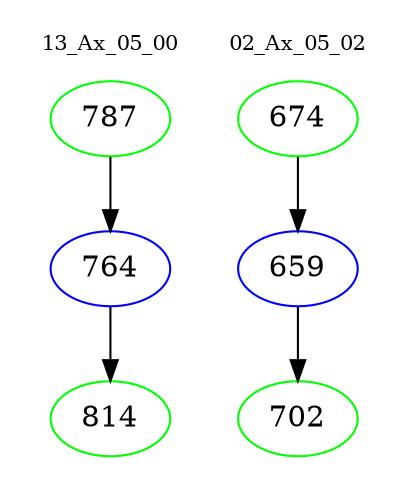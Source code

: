digraph{
subgraph cluster_0 {
color = white
label = "13_Ax_05_00";
fontsize=10;
T0_787 [label="787", color="green"]
T0_787 -> T0_764 [color="black"]
T0_764 [label="764", color="blue"]
T0_764 -> T0_814 [color="black"]
T0_814 [label="814", color="green"]
}
subgraph cluster_1 {
color = white
label = "02_Ax_05_02";
fontsize=10;
T1_674 [label="674", color="green"]
T1_674 -> T1_659 [color="black"]
T1_659 [label="659", color="blue"]
T1_659 -> T1_702 [color="black"]
T1_702 [label="702", color="green"]
}
}
